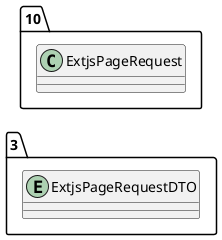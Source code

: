 @startuml 
allow_mixing
left to right direction
package "3"{
entity ExtjsPageRequestDTO

}
package "10"{
class ExtjsPageRequest
}
@enduml